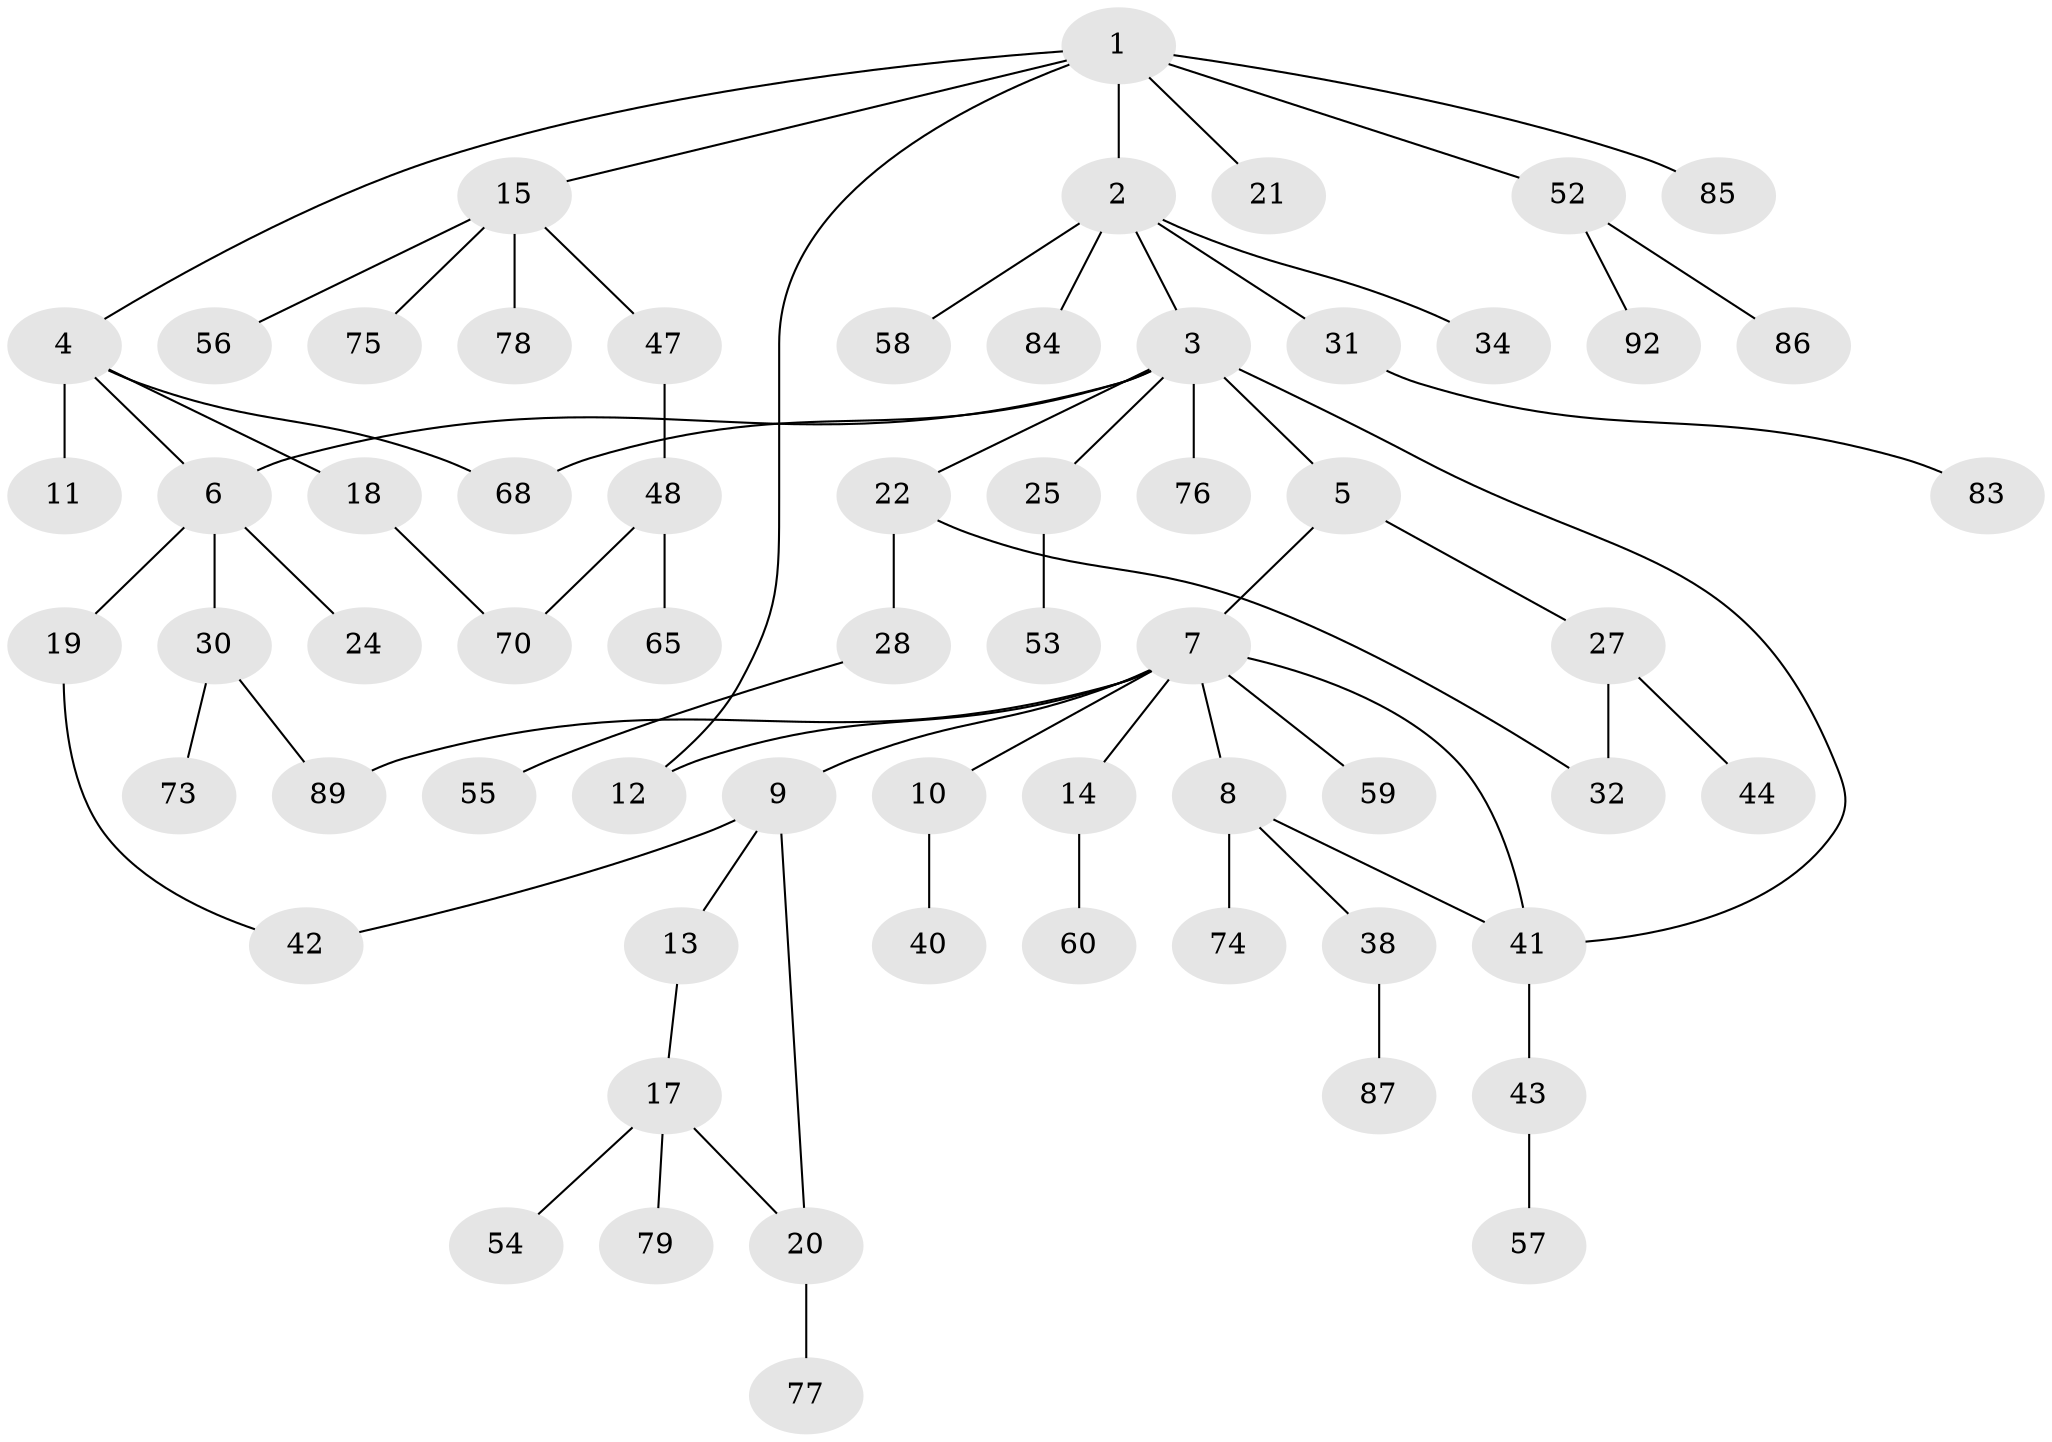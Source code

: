 // original degree distribution, {8: 0.021505376344086023, 4: 0.0967741935483871, 5: 0.03225806451612903, 3: 0.12903225806451613, 7: 0.010752688172043012, 1: 0.40860215053763443, 2: 0.3010752688172043}
// Generated by graph-tools (version 1.1) at 2025/10/02/27/25 16:10:53]
// undirected, 63 vertices, 72 edges
graph export_dot {
graph [start="1"]
  node [color=gray90,style=filled];
  1 [super="+37"];
  2 [super="+16"];
  3 [super="+90"];
  4 [super="+23"];
  5;
  6;
  7 [super="+29"];
  8 [super="+71"];
  9 [super="+33"];
  10 [super="+80"];
  11;
  12;
  13;
  14 [super="+67"];
  15 [super="+39"];
  17 [super="+35"];
  18 [super="+66"];
  19 [super="+63"];
  20 [super="+46"];
  21;
  22 [super="+26"];
  24 [super="+81"];
  25 [super="+61"];
  27 [super="+49"];
  28 [super="+69"];
  30 [super="+36"];
  31 [super="+62"];
  32;
  34;
  38 [super="+82"];
  40;
  41;
  42;
  43 [super="+50"];
  44 [super="+45"];
  47;
  48 [super="+51"];
  52 [super="+72"];
  53;
  54;
  55;
  56;
  57 [super="+91"];
  58 [super="+64"];
  59;
  60;
  65;
  68;
  70;
  73;
  74;
  75 [super="+88"];
  76 [super="+93"];
  77;
  78;
  79;
  83;
  84;
  85;
  86;
  87;
  89;
  92;
  1 -- 2;
  1 -- 4;
  1 -- 12;
  1 -- 15;
  1 -- 21;
  1 -- 52;
  1 -- 85;
  2 -- 3;
  2 -- 34;
  2 -- 58;
  2 -- 31;
  2 -- 84;
  3 -- 5;
  3 -- 6;
  3 -- 22;
  3 -- 25;
  3 -- 68;
  3 -- 76;
  3 -- 41;
  4 -- 11;
  4 -- 18;
  4 -- 6;
  4 -- 68;
  5 -- 7;
  5 -- 27;
  6 -- 19;
  6 -- 24;
  6 -- 30;
  7 -- 8;
  7 -- 9;
  7 -- 10;
  7 -- 14;
  7 -- 59;
  7 -- 89;
  7 -- 12;
  7 -- 41;
  8 -- 38;
  8 -- 41;
  8 -- 74;
  9 -- 13;
  9 -- 42;
  9 -- 20;
  10 -- 40;
  13 -- 17;
  14 -- 60;
  15 -- 56;
  15 -- 75;
  15 -- 47;
  15 -- 78;
  17 -- 20;
  17 -- 54;
  17 -- 79;
  18 -- 70;
  19 -- 42;
  20 -- 77;
  22 -- 28;
  22 -- 32;
  25 -- 53;
  27 -- 44;
  27 -- 32;
  28 -- 55;
  30 -- 73;
  30 -- 89;
  31 -- 83;
  38 -- 87;
  41 -- 43;
  43 -- 57;
  47 -- 48;
  48 -- 65;
  48 -- 70;
  52 -- 86;
  52 -- 92;
}
